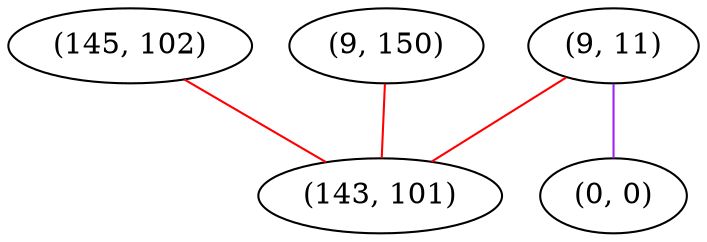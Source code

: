 graph "" {
"(145, 102)";
"(9, 11)";
"(9, 150)";
"(143, 101)";
"(0, 0)";
"(145, 102)" -- "(143, 101)"  [color=red, key=0, weight=1];
"(9, 11)" -- "(143, 101)"  [color=red, key=0, weight=1];
"(9, 11)" -- "(0, 0)"  [color=purple, key=0, weight=4];
"(9, 150)" -- "(143, 101)"  [color=red, key=0, weight=1];
}
